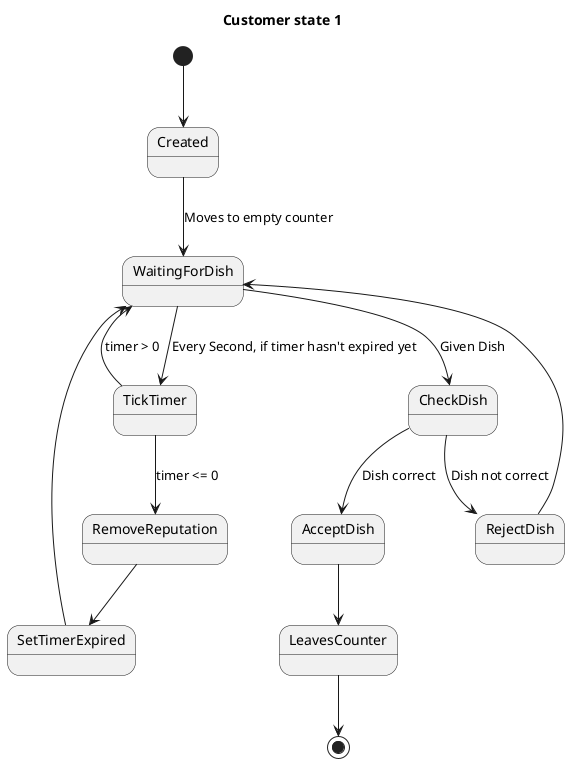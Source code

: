@startuml
title Customer state 1
[*] --> Created

Created --> WaitingForDish : Moves to empty counter

WaitingForDish --> TickTimer : Every Second, if timer hasn't expired yet
TickTimer --> WaitingForDish : timer > 0
TickTimer --> RemoveReputation : timer <= 0
RemoveReputation --> SetTimerExpired
SetTimerExpired --> WaitingForDish

WaitingForDish --> CheckDish : Given Dish
CheckDish --> RejectDish : Dish not correct
RejectDish --> WaitingForDish
CheckDish --> AcceptDish : Dish correct
AcceptDish --> LeavesCounter

LeavesCounter --> [*]
@enduml